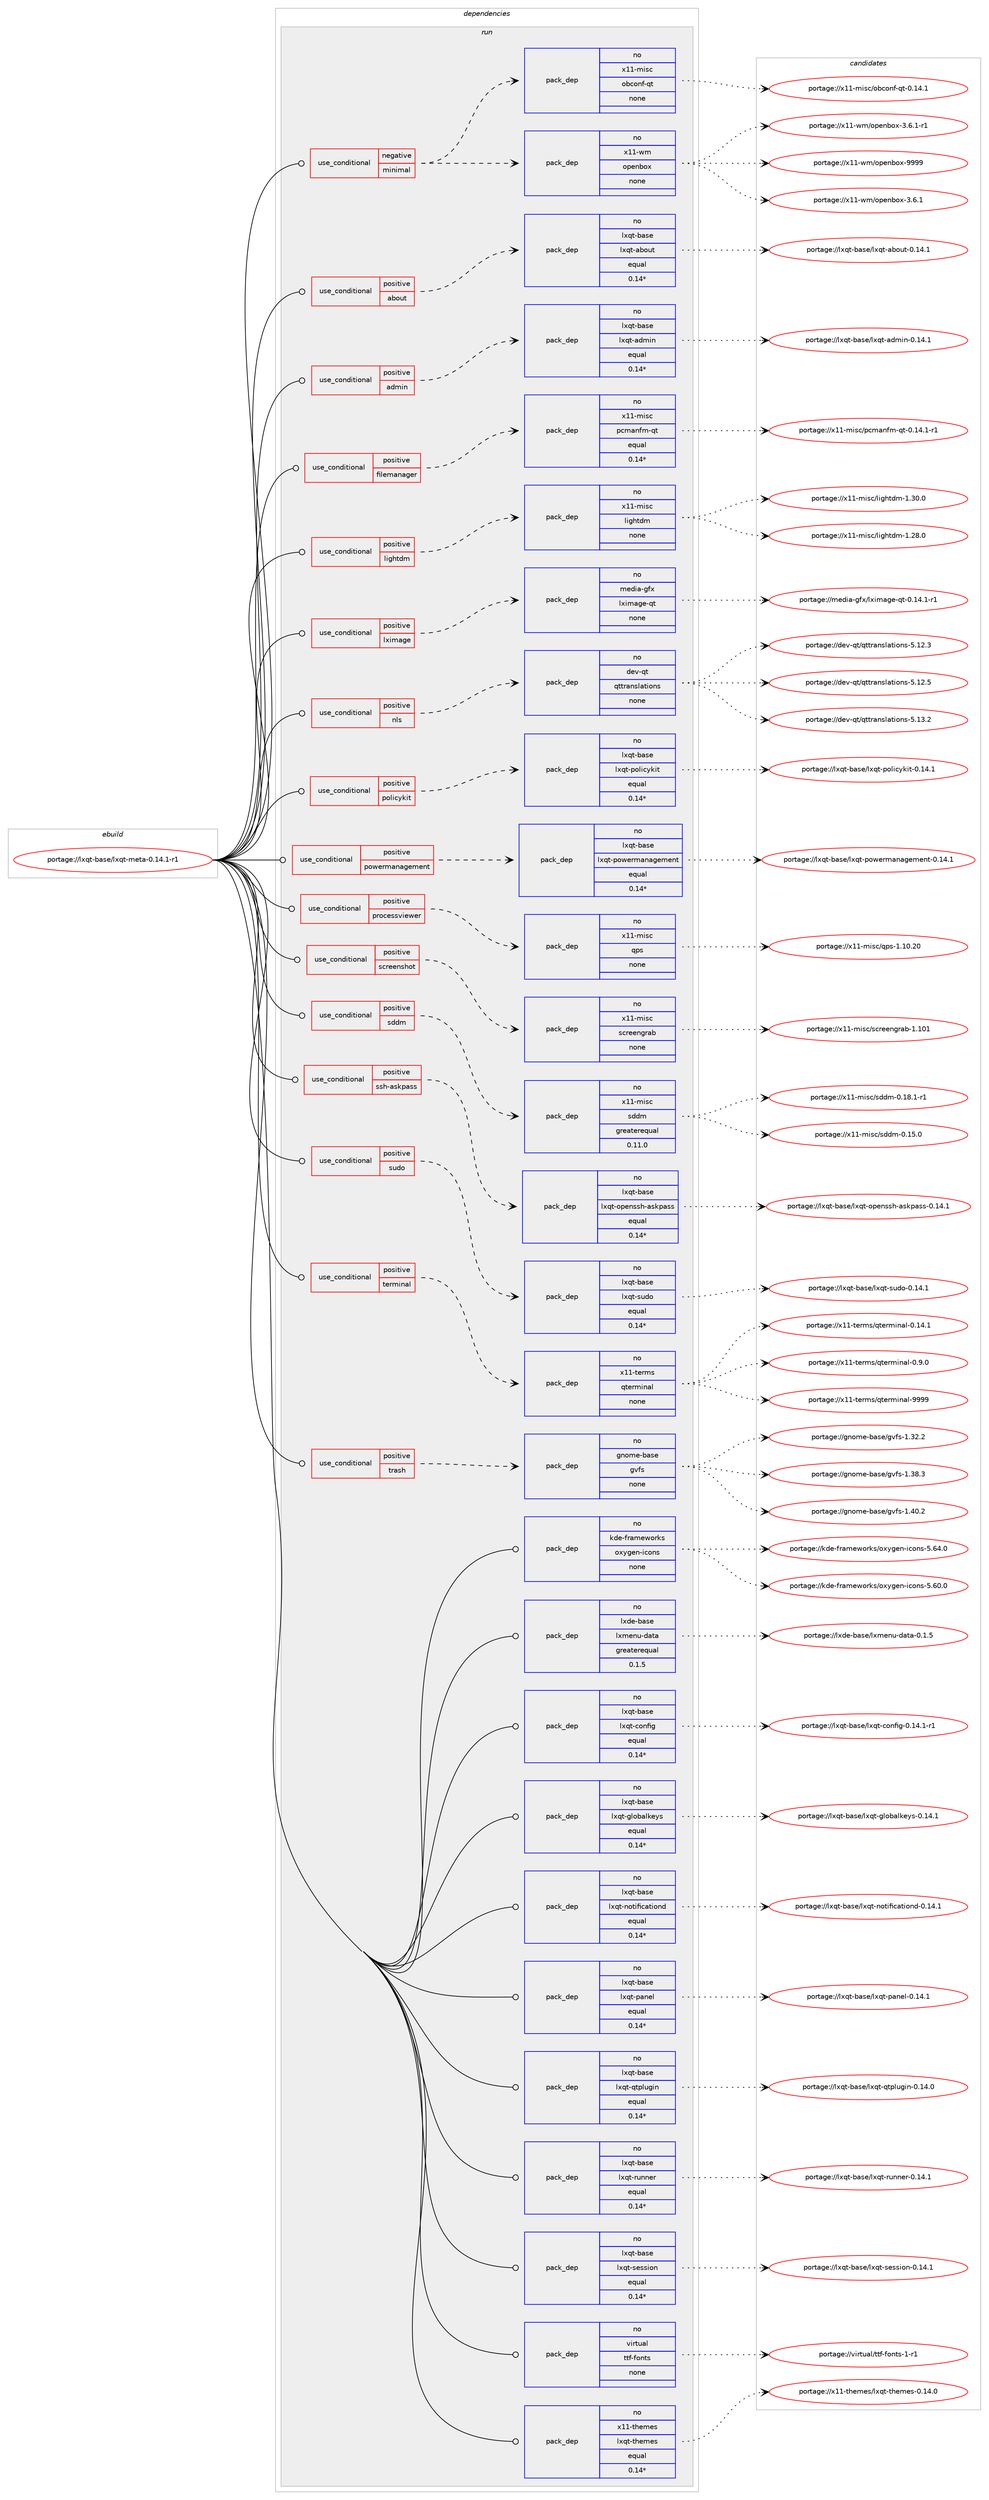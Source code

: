 digraph prolog {

# *************
# Graph options
# *************

newrank=true;
concentrate=true;
compound=true;
graph [rankdir=LR,fontname=Helvetica,fontsize=10,ranksep=1.5];#, ranksep=2.5, nodesep=0.2];
edge  [arrowhead=vee];
node  [fontname=Helvetica,fontsize=10];

# **********
# The ebuild
# **********

subgraph cluster_leftcol {
color=gray;
rank=same;
label=<<i>ebuild</i>>;
id [label="portage://lxqt-base/lxqt-meta-0.14.1-r1", color=red, width=4, href="../lxqt-base/lxqt-meta-0.14.1-r1.svg"];
}

# ****************
# The dependencies
# ****************

subgraph cluster_midcol {
color=gray;
label=<<i>dependencies</i>>;
subgraph cluster_compile {
fillcolor="#eeeeee";
style=filled;
label=<<i>compile</i>>;
}
subgraph cluster_compileandrun {
fillcolor="#eeeeee";
style=filled;
label=<<i>compile and run</i>>;
}
subgraph cluster_run {
fillcolor="#eeeeee";
style=filled;
label=<<i>run</i>>;
subgraph cond76197 {
dependency303382 [label=<<TABLE BORDER="0" CELLBORDER="1" CELLSPACING="0" CELLPADDING="4"><TR><TD ROWSPAN="3" CELLPADDING="10">use_conditional</TD></TR><TR><TD>negative</TD></TR><TR><TD>minimal</TD></TR></TABLE>>, shape=none, color=red];
subgraph pack222355 {
dependency303383 [label=<<TABLE BORDER="0" CELLBORDER="1" CELLSPACING="0" CELLPADDING="4" WIDTH="220"><TR><TD ROWSPAN="6" CELLPADDING="30">pack_dep</TD></TR><TR><TD WIDTH="110">no</TD></TR><TR><TD>x11-wm</TD></TR><TR><TD>openbox</TD></TR><TR><TD>none</TD></TR><TR><TD></TD></TR></TABLE>>, shape=none, color=blue];
}
dependency303382:e -> dependency303383:w [weight=20,style="dashed",arrowhead="vee"];
subgraph pack222356 {
dependency303384 [label=<<TABLE BORDER="0" CELLBORDER="1" CELLSPACING="0" CELLPADDING="4" WIDTH="220"><TR><TD ROWSPAN="6" CELLPADDING="30">pack_dep</TD></TR><TR><TD WIDTH="110">no</TD></TR><TR><TD>x11-misc</TD></TR><TR><TD>obconf-qt</TD></TR><TR><TD>none</TD></TR><TR><TD></TD></TR></TABLE>>, shape=none, color=blue];
}
dependency303382:e -> dependency303384:w [weight=20,style="dashed",arrowhead="vee"];
}
id:e -> dependency303382:w [weight=20,style="solid",arrowhead="odot"];
subgraph cond76198 {
dependency303385 [label=<<TABLE BORDER="0" CELLBORDER="1" CELLSPACING="0" CELLPADDING="4"><TR><TD ROWSPAN="3" CELLPADDING="10">use_conditional</TD></TR><TR><TD>positive</TD></TR><TR><TD>about</TD></TR></TABLE>>, shape=none, color=red];
subgraph pack222357 {
dependency303386 [label=<<TABLE BORDER="0" CELLBORDER="1" CELLSPACING="0" CELLPADDING="4" WIDTH="220"><TR><TD ROWSPAN="6" CELLPADDING="30">pack_dep</TD></TR><TR><TD WIDTH="110">no</TD></TR><TR><TD>lxqt-base</TD></TR><TR><TD>lxqt-about</TD></TR><TR><TD>equal</TD></TR><TR><TD>0.14*</TD></TR></TABLE>>, shape=none, color=blue];
}
dependency303385:e -> dependency303386:w [weight=20,style="dashed",arrowhead="vee"];
}
id:e -> dependency303385:w [weight=20,style="solid",arrowhead="odot"];
subgraph cond76199 {
dependency303387 [label=<<TABLE BORDER="0" CELLBORDER="1" CELLSPACING="0" CELLPADDING="4"><TR><TD ROWSPAN="3" CELLPADDING="10">use_conditional</TD></TR><TR><TD>positive</TD></TR><TR><TD>admin</TD></TR></TABLE>>, shape=none, color=red];
subgraph pack222358 {
dependency303388 [label=<<TABLE BORDER="0" CELLBORDER="1" CELLSPACING="0" CELLPADDING="4" WIDTH="220"><TR><TD ROWSPAN="6" CELLPADDING="30">pack_dep</TD></TR><TR><TD WIDTH="110">no</TD></TR><TR><TD>lxqt-base</TD></TR><TR><TD>lxqt-admin</TD></TR><TR><TD>equal</TD></TR><TR><TD>0.14*</TD></TR></TABLE>>, shape=none, color=blue];
}
dependency303387:e -> dependency303388:w [weight=20,style="dashed",arrowhead="vee"];
}
id:e -> dependency303387:w [weight=20,style="solid",arrowhead="odot"];
subgraph cond76200 {
dependency303389 [label=<<TABLE BORDER="0" CELLBORDER="1" CELLSPACING="0" CELLPADDING="4"><TR><TD ROWSPAN="3" CELLPADDING="10">use_conditional</TD></TR><TR><TD>positive</TD></TR><TR><TD>filemanager</TD></TR></TABLE>>, shape=none, color=red];
subgraph pack222359 {
dependency303390 [label=<<TABLE BORDER="0" CELLBORDER="1" CELLSPACING="0" CELLPADDING="4" WIDTH="220"><TR><TD ROWSPAN="6" CELLPADDING="30">pack_dep</TD></TR><TR><TD WIDTH="110">no</TD></TR><TR><TD>x11-misc</TD></TR><TR><TD>pcmanfm-qt</TD></TR><TR><TD>equal</TD></TR><TR><TD>0.14*</TD></TR></TABLE>>, shape=none, color=blue];
}
dependency303389:e -> dependency303390:w [weight=20,style="dashed",arrowhead="vee"];
}
id:e -> dependency303389:w [weight=20,style="solid",arrowhead="odot"];
subgraph cond76201 {
dependency303391 [label=<<TABLE BORDER="0" CELLBORDER="1" CELLSPACING="0" CELLPADDING="4"><TR><TD ROWSPAN="3" CELLPADDING="10">use_conditional</TD></TR><TR><TD>positive</TD></TR><TR><TD>lightdm</TD></TR></TABLE>>, shape=none, color=red];
subgraph pack222360 {
dependency303392 [label=<<TABLE BORDER="0" CELLBORDER="1" CELLSPACING="0" CELLPADDING="4" WIDTH="220"><TR><TD ROWSPAN="6" CELLPADDING="30">pack_dep</TD></TR><TR><TD WIDTH="110">no</TD></TR><TR><TD>x11-misc</TD></TR><TR><TD>lightdm</TD></TR><TR><TD>none</TD></TR><TR><TD></TD></TR></TABLE>>, shape=none, color=blue];
}
dependency303391:e -> dependency303392:w [weight=20,style="dashed",arrowhead="vee"];
}
id:e -> dependency303391:w [weight=20,style="solid",arrowhead="odot"];
subgraph cond76202 {
dependency303393 [label=<<TABLE BORDER="0" CELLBORDER="1" CELLSPACING="0" CELLPADDING="4"><TR><TD ROWSPAN="3" CELLPADDING="10">use_conditional</TD></TR><TR><TD>positive</TD></TR><TR><TD>lximage</TD></TR></TABLE>>, shape=none, color=red];
subgraph pack222361 {
dependency303394 [label=<<TABLE BORDER="0" CELLBORDER="1" CELLSPACING="0" CELLPADDING="4" WIDTH="220"><TR><TD ROWSPAN="6" CELLPADDING="30">pack_dep</TD></TR><TR><TD WIDTH="110">no</TD></TR><TR><TD>media-gfx</TD></TR><TR><TD>lximage-qt</TD></TR><TR><TD>none</TD></TR><TR><TD></TD></TR></TABLE>>, shape=none, color=blue];
}
dependency303393:e -> dependency303394:w [weight=20,style="dashed",arrowhead="vee"];
}
id:e -> dependency303393:w [weight=20,style="solid",arrowhead="odot"];
subgraph cond76203 {
dependency303395 [label=<<TABLE BORDER="0" CELLBORDER="1" CELLSPACING="0" CELLPADDING="4"><TR><TD ROWSPAN="3" CELLPADDING="10">use_conditional</TD></TR><TR><TD>positive</TD></TR><TR><TD>nls</TD></TR></TABLE>>, shape=none, color=red];
subgraph pack222362 {
dependency303396 [label=<<TABLE BORDER="0" CELLBORDER="1" CELLSPACING="0" CELLPADDING="4" WIDTH="220"><TR><TD ROWSPAN="6" CELLPADDING="30">pack_dep</TD></TR><TR><TD WIDTH="110">no</TD></TR><TR><TD>dev-qt</TD></TR><TR><TD>qttranslations</TD></TR><TR><TD>none</TD></TR><TR><TD></TD></TR></TABLE>>, shape=none, color=blue];
}
dependency303395:e -> dependency303396:w [weight=20,style="dashed",arrowhead="vee"];
}
id:e -> dependency303395:w [weight=20,style="solid",arrowhead="odot"];
subgraph cond76204 {
dependency303397 [label=<<TABLE BORDER="0" CELLBORDER="1" CELLSPACING="0" CELLPADDING="4"><TR><TD ROWSPAN="3" CELLPADDING="10">use_conditional</TD></TR><TR><TD>positive</TD></TR><TR><TD>policykit</TD></TR></TABLE>>, shape=none, color=red];
subgraph pack222363 {
dependency303398 [label=<<TABLE BORDER="0" CELLBORDER="1" CELLSPACING="0" CELLPADDING="4" WIDTH="220"><TR><TD ROWSPAN="6" CELLPADDING="30">pack_dep</TD></TR><TR><TD WIDTH="110">no</TD></TR><TR><TD>lxqt-base</TD></TR><TR><TD>lxqt-policykit</TD></TR><TR><TD>equal</TD></TR><TR><TD>0.14*</TD></TR></TABLE>>, shape=none, color=blue];
}
dependency303397:e -> dependency303398:w [weight=20,style="dashed",arrowhead="vee"];
}
id:e -> dependency303397:w [weight=20,style="solid",arrowhead="odot"];
subgraph cond76205 {
dependency303399 [label=<<TABLE BORDER="0" CELLBORDER="1" CELLSPACING="0" CELLPADDING="4"><TR><TD ROWSPAN="3" CELLPADDING="10">use_conditional</TD></TR><TR><TD>positive</TD></TR><TR><TD>powermanagement</TD></TR></TABLE>>, shape=none, color=red];
subgraph pack222364 {
dependency303400 [label=<<TABLE BORDER="0" CELLBORDER="1" CELLSPACING="0" CELLPADDING="4" WIDTH="220"><TR><TD ROWSPAN="6" CELLPADDING="30">pack_dep</TD></TR><TR><TD WIDTH="110">no</TD></TR><TR><TD>lxqt-base</TD></TR><TR><TD>lxqt-powermanagement</TD></TR><TR><TD>equal</TD></TR><TR><TD>0.14*</TD></TR></TABLE>>, shape=none, color=blue];
}
dependency303399:e -> dependency303400:w [weight=20,style="dashed",arrowhead="vee"];
}
id:e -> dependency303399:w [weight=20,style="solid",arrowhead="odot"];
subgraph cond76206 {
dependency303401 [label=<<TABLE BORDER="0" CELLBORDER="1" CELLSPACING="0" CELLPADDING="4"><TR><TD ROWSPAN="3" CELLPADDING="10">use_conditional</TD></TR><TR><TD>positive</TD></TR><TR><TD>processviewer</TD></TR></TABLE>>, shape=none, color=red];
subgraph pack222365 {
dependency303402 [label=<<TABLE BORDER="0" CELLBORDER="1" CELLSPACING="0" CELLPADDING="4" WIDTH="220"><TR><TD ROWSPAN="6" CELLPADDING="30">pack_dep</TD></TR><TR><TD WIDTH="110">no</TD></TR><TR><TD>x11-misc</TD></TR><TR><TD>qps</TD></TR><TR><TD>none</TD></TR><TR><TD></TD></TR></TABLE>>, shape=none, color=blue];
}
dependency303401:e -> dependency303402:w [weight=20,style="dashed",arrowhead="vee"];
}
id:e -> dependency303401:w [weight=20,style="solid",arrowhead="odot"];
subgraph cond76207 {
dependency303403 [label=<<TABLE BORDER="0" CELLBORDER="1" CELLSPACING="0" CELLPADDING="4"><TR><TD ROWSPAN="3" CELLPADDING="10">use_conditional</TD></TR><TR><TD>positive</TD></TR><TR><TD>screenshot</TD></TR></TABLE>>, shape=none, color=red];
subgraph pack222366 {
dependency303404 [label=<<TABLE BORDER="0" CELLBORDER="1" CELLSPACING="0" CELLPADDING="4" WIDTH="220"><TR><TD ROWSPAN="6" CELLPADDING="30">pack_dep</TD></TR><TR><TD WIDTH="110">no</TD></TR><TR><TD>x11-misc</TD></TR><TR><TD>screengrab</TD></TR><TR><TD>none</TD></TR><TR><TD></TD></TR></TABLE>>, shape=none, color=blue];
}
dependency303403:e -> dependency303404:w [weight=20,style="dashed",arrowhead="vee"];
}
id:e -> dependency303403:w [weight=20,style="solid",arrowhead="odot"];
subgraph cond76208 {
dependency303405 [label=<<TABLE BORDER="0" CELLBORDER="1" CELLSPACING="0" CELLPADDING="4"><TR><TD ROWSPAN="3" CELLPADDING="10">use_conditional</TD></TR><TR><TD>positive</TD></TR><TR><TD>sddm</TD></TR></TABLE>>, shape=none, color=red];
subgraph pack222367 {
dependency303406 [label=<<TABLE BORDER="0" CELLBORDER="1" CELLSPACING="0" CELLPADDING="4" WIDTH="220"><TR><TD ROWSPAN="6" CELLPADDING="30">pack_dep</TD></TR><TR><TD WIDTH="110">no</TD></TR><TR><TD>x11-misc</TD></TR><TR><TD>sddm</TD></TR><TR><TD>greaterequal</TD></TR><TR><TD>0.11.0</TD></TR></TABLE>>, shape=none, color=blue];
}
dependency303405:e -> dependency303406:w [weight=20,style="dashed",arrowhead="vee"];
}
id:e -> dependency303405:w [weight=20,style="solid",arrowhead="odot"];
subgraph cond76209 {
dependency303407 [label=<<TABLE BORDER="0" CELLBORDER="1" CELLSPACING="0" CELLPADDING="4"><TR><TD ROWSPAN="3" CELLPADDING="10">use_conditional</TD></TR><TR><TD>positive</TD></TR><TR><TD>ssh-askpass</TD></TR></TABLE>>, shape=none, color=red];
subgraph pack222368 {
dependency303408 [label=<<TABLE BORDER="0" CELLBORDER="1" CELLSPACING="0" CELLPADDING="4" WIDTH="220"><TR><TD ROWSPAN="6" CELLPADDING="30">pack_dep</TD></TR><TR><TD WIDTH="110">no</TD></TR><TR><TD>lxqt-base</TD></TR><TR><TD>lxqt-openssh-askpass</TD></TR><TR><TD>equal</TD></TR><TR><TD>0.14*</TD></TR></TABLE>>, shape=none, color=blue];
}
dependency303407:e -> dependency303408:w [weight=20,style="dashed",arrowhead="vee"];
}
id:e -> dependency303407:w [weight=20,style="solid",arrowhead="odot"];
subgraph cond76210 {
dependency303409 [label=<<TABLE BORDER="0" CELLBORDER="1" CELLSPACING="0" CELLPADDING="4"><TR><TD ROWSPAN="3" CELLPADDING="10">use_conditional</TD></TR><TR><TD>positive</TD></TR><TR><TD>sudo</TD></TR></TABLE>>, shape=none, color=red];
subgraph pack222369 {
dependency303410 [label=<<TABLE BORDER="0" CELLBORDER="1" CELLSPACING="0" CELLPADDING="4" WIDTH="220"><TR><TD ROWSPAN="6" CELLPADDING="30">pack_dep</TD></TR><TR><TD WIDTH="110">no</TD></TR><TR><TD>lxqt-base</TD></TR><TR><TD>lxqt-sudo</TD></TR><TR><TD>equal</TD></TR><TR><TD>0.14*</TD></TR></TABLE>>, shape=none, color=blue];
}
dependency303409:e -> dependency303410:w [weight=20,style="dashed",arrowhead="vee"];
}
id:e -> dependency303409:w [weight=20,style="solid",arrowhead="odot"];
subgraph cond76211 {
dependency303411 [label=<<TABLE BORDER="0" CELLBORDER="1" CELLSPACING="0" CELLPADDING="4"><TR><TD ROWSPAN="3" CELLPADDING="10">use_conditional</TD></TR><TR><TD>positive</TD></TR><TR><TD>terminal</TD></TR></TABLE>>, shape=none, color=red];
subgraph pack222370 {
dependency303412 [label=<<TABLE BORDER="0" CELLBORDER="1" CELLSPACING="0" CELLPADDING="4" WIDTH="220"><TR><TD ROWSPAN="6" CELLPADDING="30">pack_dep</TD></TR><TR><TD WIDTH="110">no</TD></TR><TR><TD>x11-terms</TD></TR><TR><TD>qterminal</TD></TR><TR><TD>none</TD></TR><TR><TD></TD></TR></TABLE>>, shape=none, color=blue];
}
dependency303411:e -> dependency303412:w [weight=20,style="dashed",arrowhead="vee"];
}
id:e -> dependency303411:w [weight=20,style="solid",arrowhead="odot"];
subgraph cond76212 {
dependency303413 [label=<<TABLE BORDER="0" CELLBORDER="1" CELLSPACING="0" CELLPADDING="4"><TR><TD ROWSPAN="3" CELLPADDING="10">use_conditional</TD></TR><TR><TD>positive</TD></TR><TR><TD>trash</TD></TR></TABLE>>, shape=none, color=red];
subgraph pack222371 {
dependency303414 [label=<<TABLE BORDER="0" CELLBORDER="1" CELLSPACING="0" CELLPADDING="4" WIDTH="220"><TR><TD ROWSPAN="6" CELLPADDING="30">pack_dep</TD></TR><TR><TD WIDTH="110">no</TD></TR><TR><TD>gnome-base</TD></TR><TR><TD>gvfs</TD></TR><TR><TD>none</TD></TR><TR><TD></TD></TR></TABLE>>, shape=none, color=blue];
}
dependency303413:e -> dependency303414:w [weight=20,style="dashed",arrowhead="vee"];
}
id:e -> dependency303413:w [weight=20,style="solid",arrowhead="odot"];
subgraph pack222372 {
dependency303415 [label=<<TABLE BORDER="0" CELLBORDER="1" CELLSPACING="0" CELLPADDING="4" WIDTH="220"><TR><TD ROWSPAN="6" CELLPADDING="30">pack_dep</TD></TR><TR><TD WIDTH="110">no</TD></TR><TR><TD>kde-frameworks</TD></TR><TR><TD>oxygen-icons</TD></TR><TR><TD>none</TD></TR><TR><TD></TD></TR></TABLE>>, shape=none, color=blue];
}
id:e -> dependency303415:w [weight=20,style="solid",arrowhead="odot"];
subgraph pack222373 {
dependency303416 [label=<<TABLE BORDER="0" CELLBORDER="1" CELLSPACING="0" CELLPADDING="4" WIDTH="220"><TR><TD ROWSPAN="6" CELLPADDING="30">pack_dep</TD></TR><TR><TD WIDTH="110">no</TD></TR><TR><TD>lxde-base</TD></TR><TR><TD>lxmenu-data</TD></TR><TR><TD>greaterequal</TD></TR><TR><TD>0.1.5</TD></TR></TABLE>>, shape=none, color=blue];
}
id:e -> dependency303416:w [weight=20,style="solid",arrowhead="odot"];
subgraph pack222374 {
dependency303417 [label=<<TABLE BORDER="0" CELLBORDER="1" CELLSPACING="0" CELLPADDING="4" WIDTH="220"><TR><TD ROWSPAN="6" CELLPADDING="30">pack_dep</TD></TR><TR><TD WIDTH="110">no</TD></TR><TR><TD>lxqt-base</TD></TR><TR><TD>lxqt-config</TD></TR><TR><TD>equal</TD></TR><TR><TD>0.14*</TD></TR></TABLE>>, shape=none, color=blue];
}
id:e -> dependency303417:w [weight=20,style="solid",arrowhead="odot"];
subgraph pack222375 {
dependency303418 [label=<<TABLE BORDER="0" CELLBORDER="1" CELLSPACING="0" CELLPADDING="4" WIDTH="220"><TR><TD ROWSPAN="6" CELLPADDING="30">pack_dep</TD></TR><TR><TD WIDTH="110">no</TD></TR><TR><TD>lxqt-base</TD></TR><TR><TD>lxqt-globalkeys</TD></TR><TR><TD>equal</TD></TR><TR><TD>0.14*</TD></TR></TABLE>>, shape=none, color=blue];
}
id:e -> dependency303418:w [weight=20,style="solid",arrowhead="odot"];
subgraph pack222376 {
dependency303419 [label=<<TABLE BORDER="0" CELLBORDER="1" CELLSPACING="0" CELLPADDING="4" WIDTH="220"><TR><TD ROWSPAN="6" CELLPADDING="30">pack_dep</TD></TR><TR><TD WIDTH="110">no</TD></TR><TR><TD>lxqt-base</TD></TR><TR><TD>lxqt-notificationd</TD></TR><TR><TD>equal</TD></TR><TR><TD>0.14*</TD></TR></TABLE>>, shape=none, color=blue];
}
id:e -> dependency303419:w [weight=20,style="solid",arrowhead="odot"];
subgraph pack222377 {
dependency303420 [label=<<TABLE BORDER="0" CELLBORDER="1" CELLSPACING="0" CELLPADDING="4" WIDTH="220"><TR><TD ROWSPAN="6" CELLPADDING="30">pack_dep</TD></TR><TR><TD WIDTH="110">no</TD></TR><TR><TD>lxqt-base</TD></TR><TR><TD>lxqt-panel</TD></TR><TR><TD>equal</TD></TR><TR><TD>0.14*</TD></TR></TABLE>>, shape=none, color=blue];
}
id:e -> dependency303420:w [weight=20,style="solid",arrowhead="odot"];
subgraph pack222378 {
dependency303421 [label=<<TABLE BORDER="0" CELLBORDER="1" CELLSPACING="0" CELLPADDING="4" WIDTH="220"><TR><TD ROWSPAN="6" CELLPADDING="30">pack_dep</TD></TR><TR><TD WIDTH="110">no</TD></TR><TR><TD>lxqt-base</TD></TR><TR><TD>lxqt-qtplugin</TD></TR><TR><TD>equal</TD></TR><TR><TD>0.14*</TD></TR></TABLE>>, shape=none, color=blue];
}
id:e -> dependency303421:w [weight=20,style="solid",arrowhead="odot"];
subgraph pack222379 {
dependency303422 [label=<<TABLE BORDER="0" CELLBORDER="1" CELLSPACING="0" CELLPADDING="4" WIDTH="220"><TR><TD ROWSPAN="6" CELLPADDING="30">pack_dep</TD></TR><TR><TD WIDTH="110">no</TD></TR><TR><TD>lxqt-base</TD></TR><TR><TD>lxqt-runner</TD></TR><TR><TD>equal</TD></TR><TR><TD>0.14*</TD></TR></TABLE>>, shape=none, color=blue];
}
id:e -> dependency303422:w [weight=20,style="solid",arrowhead="odot"];
subgraph pack222380 {
dependency303423 [label=<<TABLE BORDER="0" CELLBORDER="1" CELLSPACING="0" CELLPADDING="4" WIDTH="220"><TR><TD ROWSPAN="6" CELLPADDING="30">pack_dep</TD></TR><TR><TD WIDTH="110">no</TD></TR><TR><TD>lxqt-base</TD></TR><TR><TD>lxqt-session</TD></TR><TR><TD>equal</TD></TR><TR><TD>0.14*</TD></TR></TABLE>>, shape=none, color=blue];
}
id:e -> dependency303423:w [weight=20,style="solid",arrowhead="odot"];
subgraph pack222381 {
dependency303424 [label=<<TABLE BORDER="0" CELLBORDER="1" CELLSPACING="0" CELLPADDING="4" WIDTH="220"><TR><TD ROWSPAN="6" CELLPADDING="30">pack_dep</TD></TR><TR><TD WIDTH="110">no</TD></TR><TR><TD>virtual</TD></TR><TR><TD>ttf-fonts</TD></TR><TR><TD>none</TD></TR><TR><TD></TD></TR></TABLE>>, shape=none, color=blue];
}
id:e -> dependency303424:w [weight=20,style="solid",arrowhead="odot"];
subgraph pack222382 {
dependency303425 [label=<<TABLE BORDER="0" CELLBORDER="1" CELLSPACING="0" CELLPADDING="4" WIDTH="220"><TR><TD ROWSPAN="6" CELLPADDING="30">pack_dep</TD></TR><TR><TD WIDTH="110">no</TD></TR><TR><TD>x11-themes</TD></TR><TR><TD>lxqt-themes</TD></TR><TR><TD>equal</TD></TR><TR><TD>0.14*</TD></TR></TABLE>>, shape=none, color=blue];
}
id:e -> dependency303425:w [weight=20,style="solid",arrowhead="odot"];
}
}

# **************
# The candidates
# **************

subgraph cluster_choices {
rank=same;
color=gray;
label=<<i>candidates</i>>;

subgraph choice222355 {
color=black;
nodesep=1;
choiceportage1204949451191094711111210111098111120455146544649 [label="portage://x11-wm/openbox-3.6.1", color=red, width=4,href="../x11-wm/openbox-3.6.1.svg"];
choiceportage12049494511910947111112101110981111204551465446494511449 [label="portage://x11-wm/openbox-3.6.1-r1", color=red, width=4,href="../x11-wm/openbox-3.6.1-r1.svg"];
choiceportage12049494511910947111112101110981111204557575757 [label="portage://x11-wm/openbox-9999", color=red, width=4,href="../x11-wm/openbox-9999.svg"];
dependency303383:e -> choiceportage1204949451191094711111210111098111120455146544649:w [style=dotted,weight="100"];
dependency303383:e -> choiceportage12049494511910947111112101110981111204551465446494511449:w [style=dotted,weight="100"];
dependency303383:e -> choiceportage12049494511910947111112101110981111204557575757:w [style=dotted,weight="100"];
}
subgraph choice222356 {
color=black;
nodesep=1;
choiceportage120494945109105115994711198991111101024511311645484649524649 [label="portage://x11-misc/obconf-qt-0.14.1", color=red, width=4,href="../x11-misc/obconf-qt-0.14.1.svg"];
dependency303384:e -> choiceportage120494945109105115994711198991111101024511311645484649524649:w [style=dotted,weight="100"];
}
subgraph choice222357 {
color=black;
nodesep=1;
choiceportage1081201131164598971151014710812011311645979811111711645484649524649 [label="portage://lxqt-base/lxqt-about-0.14.1", color=red, width=4,href="../lxqt-base/lxqt-about-0.14.1.svg"];
dependency303386:e -> choiceportage1081201131164598971151014710812011311645979811111711645484649524649:w [style=dotted,weight="100"];
}
subgraph choice222358 {
color=black;
nodesep=1;
choiceportage10812011311645989711510147108120113116459710010910511045484649524649 [label="portage://lxqt-base/lxqt-admin-0.14.1", color=red, width=4,href="../lxqt-base/lxqt-admin-0.14.1.svg"];
dependency303388:e -> choiceportage10812011311645989711510147108120113116459710010910511045484649524649:w [style=dotted,weight="100"];
}
subgraph choice222359 {
color=black;
nodesep=1;
choiceportage1204949451091051159947112991099711010210945113116454846495246494511449 [label="portage://x11-misc/pcmanfm-qt-0.14.1-r1", color=red, width=4,href="../x11-misc/pcmanfm-qt-0.14.1-r1.svg"];
dependency303390:e -> choiceportage1204949451091051159947112991099711010210945113116454846495246494511449:w [style=dotted,weight="100"];
}
subgraph choice222360 {
color=black;
nodesep=1;
choiceportage120494945109105115994710810510310411610010945494650564648 [label="portage://x11-misc/lightdm-1.28.0", color=red, width=4,href="../x11-misc/lightdm-1.28.0.svg"];
choiceportage120494945109105115994710810510310411610010945494651484648 [label="portage://x11-misc/lightdm-1.30.0", color=red, width=4,href="../x11-misc/lightdm-1.30.0.svg"];
dependency303392:e -> choiceportage120494945109105115994710810510310411610010945494650564648:w [style=dotted,weight="100"];
dependency303392:e -> choiceportage120494945109105115994710810510310411610010945494651484648:w [style=dotted,weight="100"];
}
subgraph choice222361 {
color=black;
nodesep=1;
choiceportage1091011001059745103102120471081201051099710310145113116454846495246494511449 [label="portage://media-gfx/lximage-qt-0.14.1-r1", color=red, width=4,href="../media-gfx/lximage-qt-0.14.1-r1.svg"];
dependency303394:e -> choiceportage1091011001059745103102120471081201051099710310145113116454846495246494511449:w [style=dotted,weight="100"];
}
subgraph choice222362 {
color=black;
nodesep=1;
choiceportage1001011184511311647113116116114971101151089711610511111011545534649504651 [label="portage://dev-qt/qttranslations-5.12.3", color=red, width=4,href="../dev-qt/qttranslations-5.12.3.svg"];
choiceportage1001011184511311647113116116114971101151089711610511111011545534649504653 [label="portage://dev-qt/qttranslations-5.12.5", color=red, width=4,href="../dev-qt/qttranslations-5.12.5.svg"];
choiceportage1001011184511311647113116116114971101151089711610511111011545534649514650 [label="portage://dev-qt/qttranslations-5.13.2", color=red, width=4,href="../dev-qt/qttranslations-5.13.2.svg"];
dependency303396:e -> choiceportage1001011184511311647113116116114971101151089711610511111011545534649504651:w [style=dotted,weight="100"];
dependency303396:e -> choiceportage1001011184511311647113116116114971101151089711610511111011545534649504653:w [style=dotted,weight="100"];
dependency303396:e -> choiceportage1001011184511311647113116116114971101151089711610511111011545534649514650:w [style=dotted,weight="100"];
}
subgraph choice222363 {
color=black;
nodesep=1;
choiceportage10812011311645989711510147108120113116451121111081059912110710511645484649524649 [label="portage://lxqt-base/lxqt-policykit-0.14.1", color=red, width=4,href="../lxqt-base/lxqt-policykit-0.14.1.svg"];
dependency303398:e -> choiceportage10812011311645989711510147108120113116451121111081059912110710511645484649524649:w [style=dotted,weight="100"];
}
subgraph choice222364 {
color=black;
nodesep=1;
choiceportage1081201131164598971151014710812011311645112111119101114109971109710310110910111011645484649524649 [label="portage://lxqt-base/lxqt-powermanagement-0.14.1", color=red, width=4,href="../lxqt-base/lxqt-powermanagement-0.14.1.svg"];
dependency303400:e -> choiceportage1081201131164598971151014710812011311645112111119101114109971109710310110910111011645484649524649:w [style=dotted,weight="100"];
}
subgraph choice222365 {
color=black;
nodesep=1;
choiceportage12049494510910511599471131121154549464948465048 [label="portage://x11-misc/qps-1.10.20", color=red, width=4,href="../x11-misc/qps-1.10.20.svg"];
dependency303402:e -> choiceportage12049494510910511599471131121154549464948465048:w [style=dotted,weight="100"];
}
subgraph choice222366 {
color=black;
nodesep=1;
choiceportage1204949451091051159947115991141011011101031149798454946494849 [label="portage://x11-misc/screengrab-1.101", color=red, width=4,href="../x11-misc/screengrab-1.101.svg"];
dependency303404:e -> choiceportage1204949451091051159947115991141011011101031149798454946494849:w [style=dotted,weight="100"];
}
subgraph choice222367 {
color=black;
nodesep=1;
choiceportage120494945109105115994711510010010945484649534648 [label="portage://x11-misc/sddm-0.15.0", color=red, width=4,href="../x11-misc/sddm-0.15.0.svg"];
choiceportage1204949451091051159947115100100109454846495646494511449 [label="portage://x11-misc/sddm-0.18.1-r1", color=red, width=4,href="../x11-misc/sddm-0.18.1-r1.svg"];
dependency303406:e -> choiceportage120494945109105115994711510010010945484649534648:w [style=dotted,weight="100"];
dependency303406:e -> choiceportage1204949451091051159947115100100109454846495646494511449:w [style=dotted,weight="100"];
}
subgraph choice222368 {
color=black;
nodesep=1;
choiceportage108120113116459897115101471081201131164511111210111011511510445971151071129711511545484649524649 [label="portage://lxqt-base/lxqt-openssh-askpass-0.14.1", color=red, width=4,href="../lxqt-base/lxqt-openssh-askpass-0.14.1.svg"];
dependency303408:e -> choiceportage108120113116459897115101471081201131164511111210111011511510445971151071129711511545484649524649:w [style=dotted,weight="100"];
}
subgraph choice222369 {
color=black;
nodesep=1;
choiceportage108120113116459897115101471081201131164511511710011145484649524649 [label="portage://lxqt-base/lxqt-sudo-0.14.1", color=red, width=4,href="../lxqt-base/lxqt-sudo-0.14.1.svg"];
dependency303410:e -> choiceportage108120113116459897115101471081201131164511511710011145484649524649:w [style=dotted,weight="100"];
}
subgraph choice222370 {
color=black;
nodesep=1;
choiceportage120494945116101114109115471131161011141091051109710845484649524649 [label="portage://x11-terms/qterminal-0.14.1", color=red, width=4,href="../x11-terms/qterminal-0.14.1.svg"];
choiceportage1204949451161011141091154711311610111410910511097108454846574648 [label="portage://x11-terms/qterminal-0.9.0", color=red, width=4,href="../x11-terms/qterminal-0.9.0.svg"];
choiceportage12049494511610111410911547113116101114109105110971084557575757 [label="portage://x11-terms/qterminal-9999", color=red, width=4,href="../x11-terms/qterminal-9999.svg"];
dependency303412:e -> choiceportage120494945116101114109115471131161011141091051109710845484649524649:w [style=dotted,weight="100"];
dependency303412:e -> choiceportage1204949451161011141091154711311610111410910511097108454846574648:w [style=dotted,weight="100"];
dependency303412:e -> choiceportage12049494511610111410911547113116101114109105110971084557575757:w [style=dotted,weight="100"];
}
subgraph choice222371 {
color=black;
nodesep=1;
choiceportage1031101111091014598971151014710311810211545494651504650 [label="portage://gnome-base/gvfs-1.32.2", color=red, width=4,href="../gnome-base/gvfs-1.32.2.svg"];
choiceportage1031101111091014598971151014710311810211545494651564651 [label="portage://gnome-base/gvfs-1.38.3", color=red, width=4,href="../gnome-base/gvfs-1.38.3.svg"];
choiceportage1031101111091014598971151014710311810211545494652484650 [label="portage://gnome-base/gvfs-1.40.2", color=red, width=4,href="../gnome-base/gvfs-1.40.2.svg"];
dependency303414:e -> choiceportage1031101111091014598971151014710311810211545494651504650:w [style=dotted,weight="100"];
dependency303414:e -> choiceportage1031101111091014598971151014710311810211545494651564651:w [style=dotted,weight="100"];
dependency303414:e -> choiceportage1031101111091014598971151014710311810211545494652484650:w [style=dotted,weight="100"];
}
subgraph choice222372 {
color=black;
nodesep=1;
choiceportage107100101451021149710910111911111410711547111120121103101110451059911111011545534654484648 [label="portage://kde-frameworks/oxygen-icons-5.60.0", color=red, width=4,href="../kde-frameworks/oxygen-icons-5.60.0.svg"];
choiceportage107100101451021149710910111911111410711547111120121103101110451059911111011545534654524648 [label="portage://kde-frameworks/oxygen-icons-5.64.0", color=red, width=4,href="../kde-frameworks/oxygen-icons-5.64.0.svg"];
dependency303415:e -> choiceportage107100101451021149710910111911111410711547111120121103101110451059911111011545534654484648:w [style=dotted,weight="100"];
dependency303415:e -> choiceportage107100101451021149710910111911111410711547111120121103101110451059911111011545534654524648:w [style=dotted,weight="100"];
}
subgraph choice222373 {
color=black;
nodesep=1;
choiceportage10812010010145989711510147108120109101110117451009711697454846494653 [label="portage://lxde-base/lxmenu-data-0.1.5", color=red, width=4,href="../lxde-base/lxmenu-data-0.1.5.svg"];
dependency303416:e -> choiceportage10812010010145989711510147108120109101110117451009711697454846494653:w [style=dotted,weight="100"];
}
subgraph choice222374 {
color=black;
nodesep=1;
choiceportage108120113116459897115101471081201131164599111110102105103454846495246494511449 [label="portage://lxqt-base/lxqt-config-0.14.1-r1", color=red, width=4,href="../lxqt-base/lxqt-config-0.14.1-r1.svg"];
dependency303417:e -> choiceportage108120113116459897115101471081201131164599111110102105103454846495246494511449:w [style=dotted,weight="100"];
}
subgraph choice222375 {
color=black;
nodesep=1;
choiceportage1081201131164598971151014710812011311645103108111989710810710112111545484649524649 [label="portage://lxqt-base/lxqt-globalkeys-0.14.1", color=red, width=4,href="../lxqt-base/lxqt-globalkeys-0.14.1.svg"];
dependency303418:e -> choiceportage1081201131164598971151014710812011311645103108111989710810710112111545484649524649:w [style=dotted,weight="100"];
}
subgraph choice222376 {
color=black;
nodesep=1;
choiceportage1081201131164598971151014710812011311645110111116105102105999711610511111010045484649524649 [label="portage://lxqt-base/lxqt-notificationd-0.14.1", color=red, width=4,href="../lxqt-base/lxqt-notificationd-0.14.1.svg"];
dependency303419:e -> choiceportage1081201131164598971151014710812011311645110111116105102105999711610511111010045484649524649:w [style=dotted,weight="100"];
}
subgraph choice222377 {
color=black;
nodesep=1;
choiceportage10812011311645989711510147108120113116451129711010110845484649524649 [label="portage://lxqt-base/lxqt-panel-0.14.1", color=red, width=4,href="../lxqt-base/lxqt-panel-0.14.1.svg"];
dependency303420:e -> choiceportage10812011311645989711510147108120113116451129711010110845484649524649:w [style=dotted,weight="100"];
}
subgraph choice222378 {
color=black;
nodesep=1;
choiceportage108120113116459897115101471081201131164511311611210811710310511045484649524648 [label="portage://lxqt-base/lxqt-qtplugin-0.14.0", color=red, width=4,href="../lxqt-base/lxqt-qtplugin-0.14.0.svg"];
dependency303421:e -> choiceportage108120113116459897115101471081201131164511311611210811710310511045484649524648:w [style=dotted,weight="100"];
}
subgraph choice222379 {
color=black;
nodesep=1;
choiceportage108120113116459897115101471081201131164511411711011010111445484649524649 [label="portage://lxqt-base/lxqt-runner-0.14.1", color=red, width=4,href="../lxqt-base/lxqt-runner-0.14.1.svg"];
dependency303422:e -> choiceportage108120113116459897115101471081201131164511411711011010111445484649524649:w [style=dotted,weight="100"];
}
subgraph choice222380 {
color=black;
nodesep=1;
choiceportage108120113116459897115101471081201131164511510111511510511111045484649524649 [label="portage://lxqt-base/lxqt-session-0.14.1", color=red, width=4,href="../lxqt-base/lxqt-session-0.14.1.svg"];
dependency303423:e -> choiceportage108120113116459897115101471081201131164511510111511510511111045484649524649:w [style=dotted,weight="100"];
}
subgraph choice222381 {
color=black;
nodesep=1;
choiceportage11810511411611797108471161161024510211111011611545494511449 [label="portage://virtual/ttf-fonts-1-r1", color=red, width=4,href="../virtual/ttf-fonts-1-r1.svg"];
dependency303424:e -> choiceportage11810511411611797108471161161024510211111011611545494511449:w [style=dotted,weight="100"];
}
subgraph choice222382 {
color=black;
nodesep=1;
choiceportage120494945116104101109101115471081201131164511610410110910111545484649524648 [label="portage://x11-themes/lxqt-themes-0.14.0", color=red, width=4,href="../x11-themes/lxqt-themes-0.14.0.svg"];
dependency303425:e -> choiceportage120494945116104101109101115471081201131164511610410110910111545484649524648:w [style=dotted,weight="100"];
}
}

}
